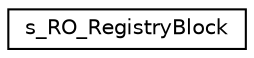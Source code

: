 digraph "Graphical Class Hierarchy"
{
  edge [fontname="Helvetica",fontsize="10",labelfontname="Helvetica",labelfontsize="10"];
  node [fontname="Helvetica",fontsize="10",shape=record];
  rankdir="LR";
  Node1 [label="s_RO_RegistryBlock",height=0.2,width=0.4,color="black", fillcolor="white", style="filled",URL="$structRNReplicaNet_1_1s__RO__RegistryBlock.html"];
}
